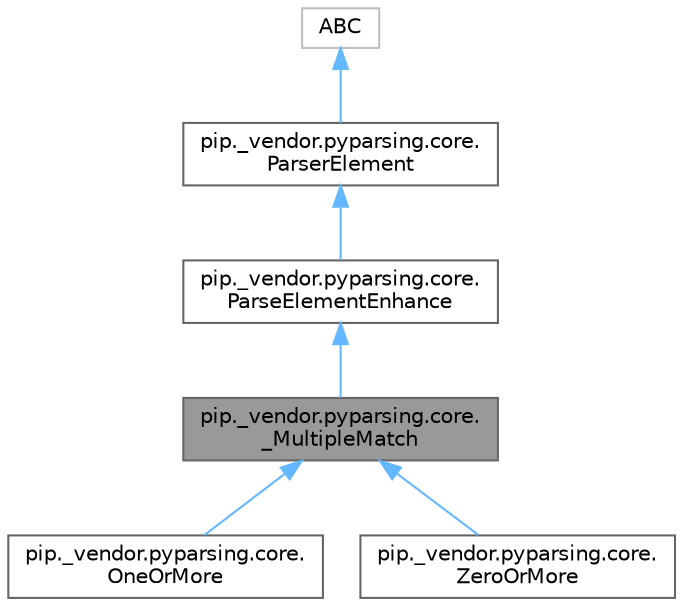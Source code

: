 digraph "pip._vendor.pyparsing.core._MultipleMatch"
{
 // LATEX_PDF_SIZE
  bgcolor="transparent";
  edge [fontname=Helvetica,fontsize=10,labelfontname=Helvetica,labelfontsize=10];
  node [fontname=Helvetica,fontsize=10,shape=box,height=0.2,width=0.4];
  Node1 [id="Node000001",label="pip._vendor.pyparsing.core.\l_MultipleMatch",height=0.2,width=0.4,color="gray40", fillcolor="grey60", style="filled", fontcolor="black",tooltip=" "];
  Node2 -> Node1 [id="edge6_Node000001_Node000002",dir="back",color="steelblue1",style="solid",tooltip=" "];
  Node2 [id="Node000002",label="pip._vendor.pyparsing.core.\lParseElementEnhance",height=0.2,width=0.4,color="gray40", fillcolor="white", style="filled",URL="$d5/dd0/classpip_1_1__vendor_1_1pyparsing_1_1core_1_1ParseElementEnhance.html",tooltip=" "];
  Node3 -> Node2 [id="edge7_Node000002_Node000003",dir="back",color="steelblue1",style="solid",tooltip=" "];
  Node3 [id="Node000003",label="pip._vendor.pyparsing.core.\lParserElement",height=0.2,width=0.4,color="gray40", fillcolor="white", style="filled",URL="$d5/d51/classpip_1_1__vendor_1_1pyparsing_1_1core_1_1ParserElement.html",tooltip=" "];
  Node4 -> Node3 [id="edge8_Node000003_Node000004",dir="back",color="steelblue1",style="solid",tooltip=" "];
  Node4 [id="Node000004",label="ABC",height=0.2,width=0.4,color="grey75", fillcolor="white", style="filled",URL="$dd/d9b/classABC.html",tooltip=" "];
  Node1 -> Node5 [id="edge9_Node000001_Node000005",dir="back",color="steelblue1",style="solid",tooltip=" "];
  Node5 [id="Node000005",label="pip._vendor.pyparsing.core.\lOneOrMore",height=0.2,width=0.4,color="gray40", fillcolor="white", style="filled",URL="$d3/d6d/classpip_1_1__vendor_1_1pyparsing_1_1core_1_1OneOrMore.html",tooltip=" "];
  Node1 -> Node6 [id="edge10_Node000001_Node000006",dir="back",color="steelblue1",style="solid",tooltip=" "];
  Node6 [id="Node000006",label="pip._vendor.pyparsing.core.\lZeroOrMore",height=0.2,width=0.4,color="gray40", fillcolor="white", style="filled",URL="$db/d2e/classpip_1_1__vendor_1_1pyparsing_1_1core_1_1ZeroOrMore.html",tooltip=" "];
}
